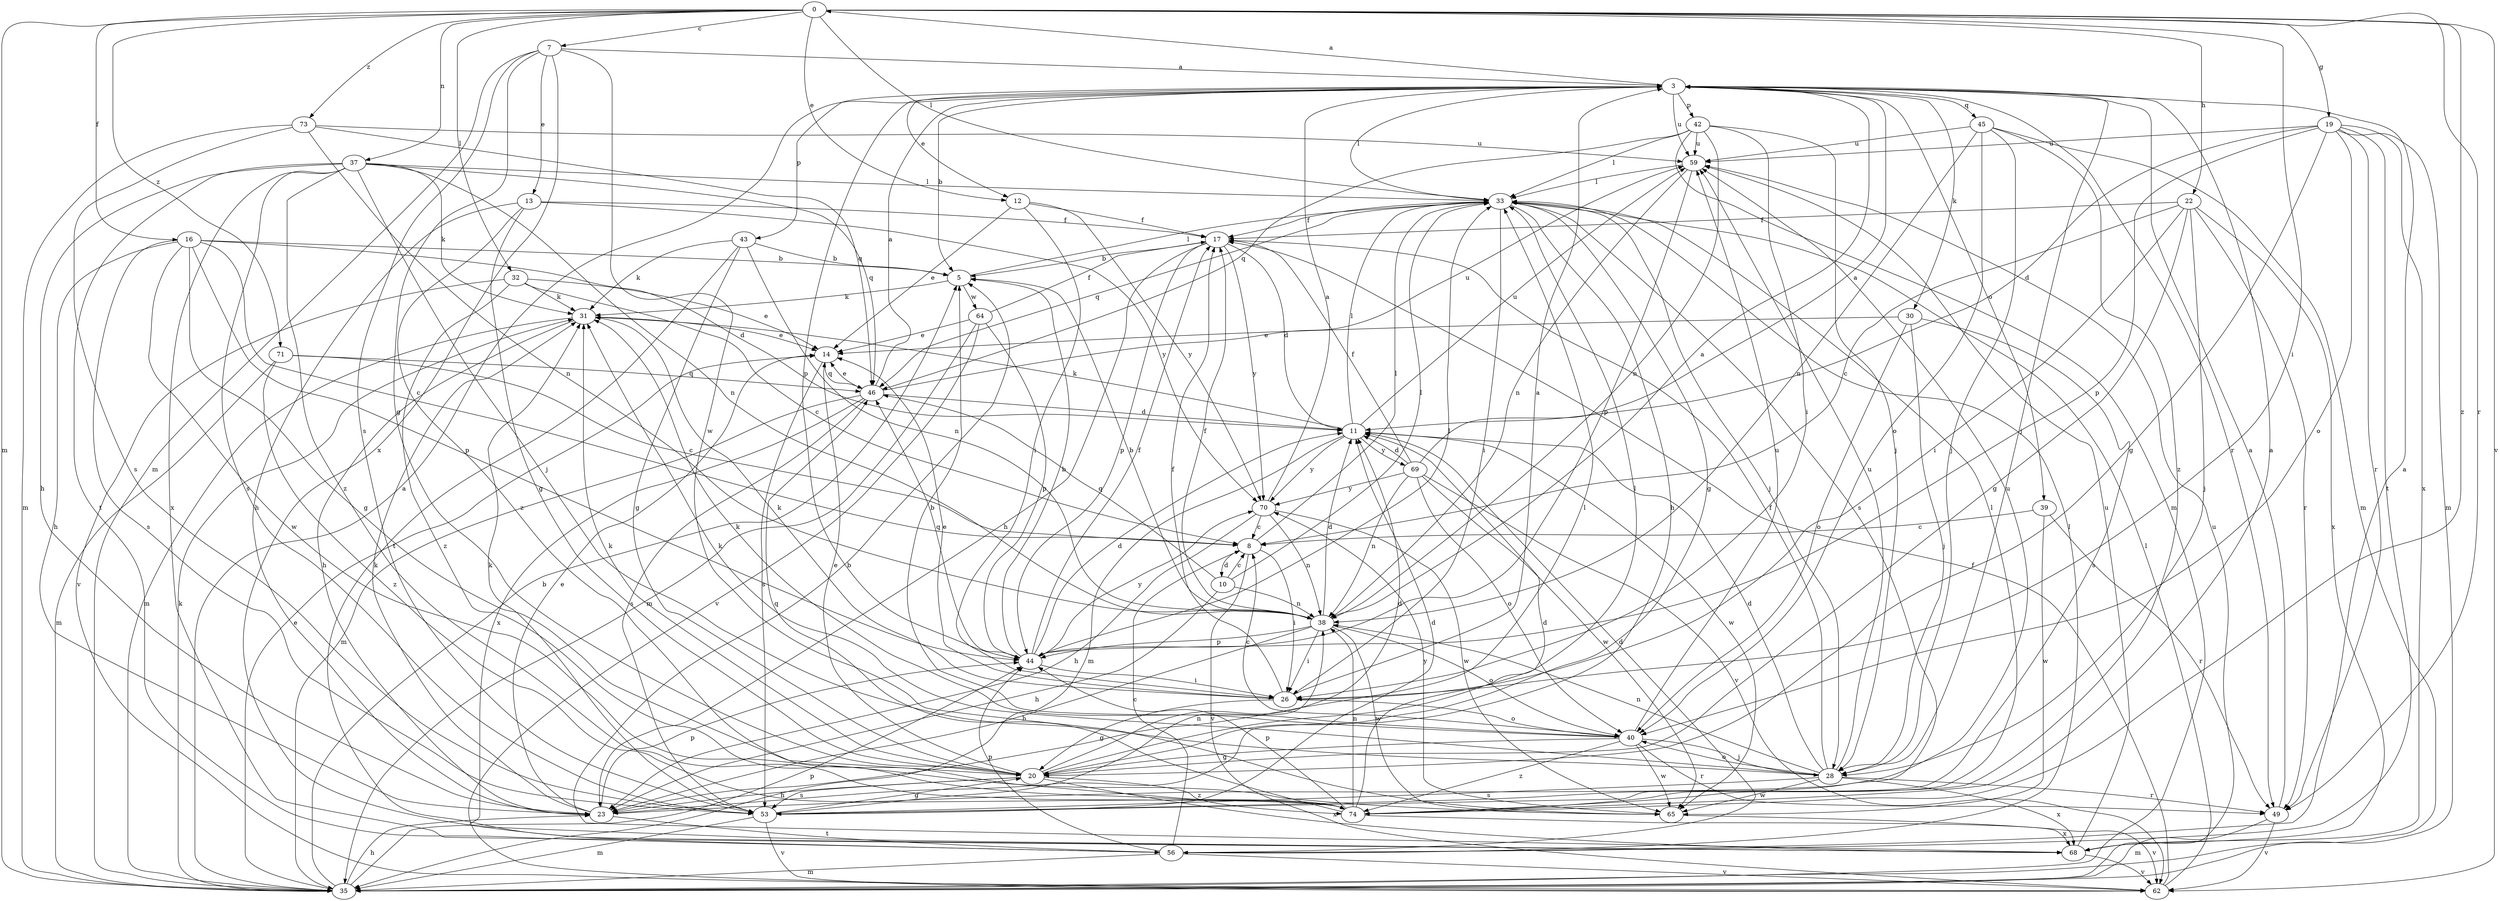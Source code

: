 strict digraph  {
0;
3;
5;
7;
8;
10;
11;
12;
13;
14;
16;
17;
19;
20;
22;
23;
26;
28;
30;
31;
32;
33;
35;
37;
38;
39;
40;
42;
43;
44;
45;
46;
49;
53;
56;
59;
62;
64;
65;
68;
69;
70;
71;
73;
74;
0 -> 7  [label=c];
0 -> 12  [label=e];
0 -> 16  [label=f];
0 -> 19  [label=g];
0 -> 22  [label=h];
0 -> 26  [label=i];
0 -> 32  [label=l];
0 -> 33  [label=l];
0 -> 35  [label=m];
0 -> 37  [label=n];
0 -> 49  [label=r];
0 -> 62  [label=v];
0 -> 71  [label=z];
0 -> 73  [label=z];
0 -> 74  [label=z];
3 -> 0  [label=a];
3 -> 5  [label=b];
3 -> 12  [label=e];
3 -> 28  [label=j];
3 -> 30  [label=k];
3 -> 33  [label=l];
3 -> 39  [label=o];
3 -> 42  [label=p];
3 -> 43  [label=p];
3 -> 44  [label=p];
3 -> 45  [label=q];
3 -> 49  [label=r];
3 -> 59  [label=u];
5 -> 31  [label=k];
5 -> 33  [label=l];
5 -> 64  [label=w];
7 -> 3  [label=a];
7 -> 13  [label=e];
7 -> 20  [label=g];
7 -> 35  [label=m];
7 -> 53  [label=s];
7 -> 65  [label=w];
7 -> 68  [label=x];
8 -> 10  [label=d];
8 -> 26  [label=i];
8 -> 33  [label=l];
8 -> 62  [label=v];
10 -> 8  [label=c];
10 -> 23  [label=h];
10 -> 33  [label=l];
10 -> 38  [label=n];
10 -> 46  [label=q];
11 -> 31  [label=k];
11 -> 33  [label=l];
11 -> 35  [label=m];
11 -> 59  [label=u];
11 -> 65  [label=w];
11 -> 69  [label=y];
11 -> 70  [label=y];
12 -> 14  [label=e];
12 -> 17  [label=f];
12 -> 26  [label=i];
12 -> 70  [label=y];
13 -> 17  [label=f];
13 -> 20  [label=g];
13 -> 23  [label=h];
13 -> 70  [label=y];
13 -> 74  [label=z];
14 -> 46  [label=q];
14 -> 53  [label=s];
16 -> 5  [label=b];
16 -> 8  [label=c];
16 -> 11  [label=d];
16 -> 20  [label=g];
16 -> 23  [label=h];
16 -> 44  [label=p];
16 -> 53  [label=s];
16 -> 65  [label=w];
17 -> 5  [label=b];
17 -> 11  [label=d];
17 -> 23  [label=h];
17 -> 44  [label=p];
17 -> 70  [label=y];
19 -> 11  [label=d];
19 -> 20  [label=g];
19 -> 35  [label=m];
19 -> 40  [label=o];
19 -> 44  [label=p];
19 -> 49  [label=r];
19 -> 56  [label=t];
19 -> 59  [label=u];
19 -> 68  [label=x];
20 -> 11  [label=d];
20 -> 14  [label=e];
20 -> 23  [label=h];
20 -> 31  [label=k];
20 -> 33  [label=l];
20 -> 53  [label=s];
20 -> 68  [label=x];
20 -> 74  [label=z];
22 -> 8  [label=c];
22 -> 17  [label=f];
22 -> 20  [label=g];
22 -> 26  [label=i];
22 -> 28  [label=j];
22 -> 49  [label=r];
22 -> 68  [label=x];
23 -> 14  [label=e];
23 -> 31  [label=k];
23 -> 33  [label=l];
23 -> 44  [label=p];
23 -> 56  [label=t];
23 -> 59  [label=u];
26 -> 3  [label=a];
26 -> 14  [label=e];
26 -> 17  [label=f];
26 -> 20  [label=g];
26 -> 31  [label=k];
26 -> 40  [label=o];
28 -> 11  [label=d];
28 -> 17  [label=f];
28 -> 31  [label=k];
28 -> 38  [label=n];
28 -> 40  [label=o];
28 -> 49  [label=r];
28 -> 53  [label=s];
28 -> 59  [label=u];
28 -> 65  [label=w];
28 -> 68  [label=x];
30 -> 14  [label=e];
30 -> 28  [label=j];
30 -> 40  [label=o];
30 -> 53  [label=s];
31 -> 14  [label=e];
31 -> 23  [label=h];
31 -> 35  [label=m];
32 -> 8  [label=c];
32 -> 14  [label=e];
32 -> 31  [label=k];
32 -> 62  [label=v];
32 -> 74  [label=z];
33 -> 17  [label=f];
33 -> 20  [label=g];
33 -> 23  [label=h];
33 -> 26  [label=i];
33 -> 28  [label=j];
33 -> 46  [label=q];
33 -> 53  [label=s];
35 -> 3  [label=a];
35 -> 5  [label=b];
35 -> 14  [label=e];
35 -> 23  [label=h];
35 -> 31  [label=k];
35 -> 44  [label=p];
35 -> 59  [label=u];
37 -> 23  [label=h];
37 -> 28  [label=j];
37 -> 31  [label=k];
37 -> 33  [label=l];
37 -> 38  [label=n];
37 -> 46  [label=q];
37 -> 53  [label=s];
37 -> 56  [label=t];
37 -> 68  [label=x];
37 -> 74  [label=z];
38 -> 3  [label=a];
38 -> 5  [label=b];
38 -> 11  [label=d];
38 -> 17  [label=f];
38 -> 23  [label=h];
38 -> 26  [label=i];
38 -> 40  [label=o];
38 -> 44  [label=p];
38 -> 65  [label=w];
39 -> 8  [label=c];
39 -> 49  [label=r];
39 -> 65  [label=w];
40 -> 5  [label=b];
40 -> 8  [label=c];
40 -> 20  [label=g];
40 -> 28  [label=j];
40 -> 31  [label=k];
40 -> 49  [label=r];
40 -> 59  [label=u];
40 -> 65  [label=w];
40 -> 74  [label=z];
42 -> 26  [label=i];
42 -> 28  [label=j];
42 -> 33  [label=l];
42 -> 35  [label=m];
42 -> 38  [label=n];
42 -> 46  [label=q];
42 -> 59  [label=u];
43 -> 5  [label=b];
43 -> 20  [label=g];
43 -> 31  [label=k];
43 -> 38  [label=n];
43 -> 56  [label=t];
44 -> 5  [label=b];
44 -> 11  [label=d];
44 -> 17  [label=f];
44 -> 26  [label=i];
44 -> 33  [label=l];
44 -> 46  [label=q];
44 -> 70  [label=y];
45 -> 28  [label=j];
45 -> 35  [label=m];
45 -> 38  [label=n];
45 -> 40  [label=o];
45 -> 59  [label=u];
45 -> 74  [label=z];
46 -> 3  [label=a];
46 -> 11  [label=d];
46 -> 14  [label=e];
46 -> 35  [label=m];
46 -> 53  [label=s];
46 -> 59  [label=u];
46 -> 68  [label=x];
49 -> 3  [label=a];
49 -> 35  [label=m];
49 -> 62  [label=v];
53 -> 11  [label=d];
53 -> 20  [label=g];
53 -> 31  [label=k];
53 -> 35  [label=m];
53 -> 38  [label=n];
53 -> 62  [label=v];
56 -> 3  [label=a];
56 -> 8  [label=c];
56 -> 11  [label=d];
56 -> 33  [label=l];
56 -> 35  [label=m];
56 -> 44  [label=p];
56 -> 62  [label=v];
59 -> 33  [label=l];
59 -> 38  [label=n];
59 -> 44  [label=p];
62 -> 17  [label=f];
62 -> 33  [label=l];
64 -> 14  [label=e];
64 -> 17  [label=f];
64 -> 35  [label=m];
64 -> 44  [label=p];
64 -> 62  [label=v];
65 -> 62  [label=v];
65 -> 70  [label=y];
68 -> 5  [label=b];
68 -> 59  [label=u];
68 -> 62  [label=v];
69 -> 3  [label=a];
69 -> 11  [label=d];
69 -> 17  [label=f];
69 -> 38  [label=n];
69 -> 40  [label=o];
69 -> 62  [label=v];
69 -> 65  [label=w];
69 -> 70  [label=y];
70 -> 3  [label=a];
70 -> 8  [label=c];
70 -> 23  [label=h];
70 -> 38  [label=n];
70 -> 65  [label=w];
71 -> 8  [label=c];
71 -> 35  [label=m];
71 -> 46  [label=q];
71 -> 74  [label=z];
73 -> 35  [label=m];
73 -> 38  [label=n];
73 -> 46  [label=q];
73 -> 53  [label=s];
73 -> 59  [label=u];
74 -> 3  [label=a];
74 -> 11  [label=d];
74 -> 33  [label=l];
74 -> 38  [label=n];
74 -> 44  [label=p];
74 -> 46  [label=q];
74 -> 68  [label=x];
}
